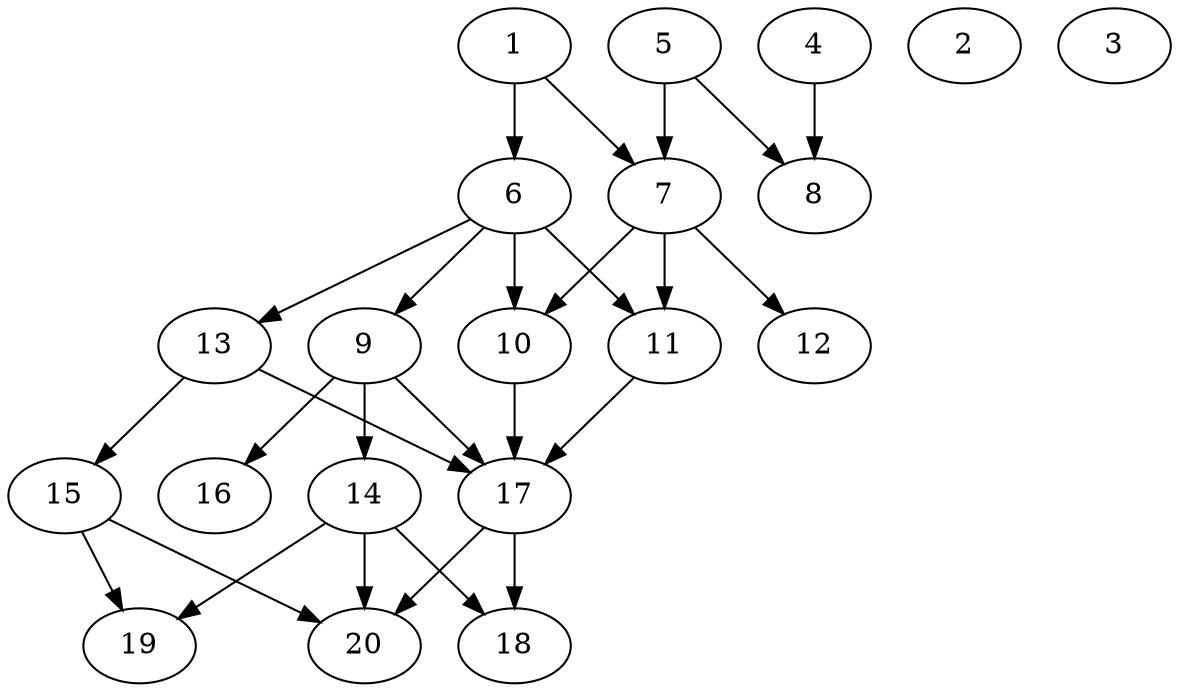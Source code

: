 // DAG automatically generated by daggen at Tue Jul 23 14:27:02 2019
// ./daggen --dot -n 20 --ccr 0.5 --fat 0.5 --regular 0.5 --density 0.7 --mindata 5242880 --maxdata 52428800 
digraph G {
  1 [size="60475392", alpha="0.16", expect_size="30237696"] 
  1 -> 6 [size ="30237696"]
  1 -> 7 [size ="30237696"]
  2 [size="82452480", alpha="0.16", expect_size="41226240"] 
  3 [size="19533824", alpha="0.00", expect_size="9766912"] 
  4 [size="67223552", alpha="0.04", expect_size="33611776"] 
  4 -> 8 [size ="33611776"]
  5 [size="83662848", alpha="0.01", expect_size="41831424"] 
  5 -> 7 [size ="41831424"]
  5 -> 8 [size ="41831424"]
  6 [size="100497408", alpha="0.07", expect_size="50248704"] 
  6 -> 9 [size ="50248704"]
  6 -> 10 [size ="50248704"]
  6 -> 11 [size ="50248704"]
  6 -> 13 [size ="50248704"]
  7 [size="87283712", alpha="0.03", expect_size="43641856"] 
  7 -> 10 [size ="43641856"]
  7 -> 11 [size ="43641856"]
  7 -> 12 [size ="43641856"]
  8 [size="53264384", alpha="0.01", expect_size="26632192"] 
  9 [size="51050496", alpha="0.19", expect_size="25525248"] 
  9 -> 14 [size ="25525248"]
  9 -> 16 [size ="25525248"]
  9 -> 17 [size ="25525248"]
  10 [size="79091712", alpha="0.12", expect_size="39545856"] 
  10 -> 17 [size ="39545856"]
  11 [size="30279680", alpha="0.18", expect_size="15139840"] 
  11 -> 17 [size ="15139840"]
  12 [size="11689984", alpha="0.15", expect_size="5844992"] 
  13 [size="87783424", alpha="0.02", expect_size="43891712"] 
  13 -> 15 [size ="43891712"]
  13 -> 17 [size ="43891712"]
  14 [size="90017792", alpha="0.03", expect_size="45008896"] 
  14 -> 18 [size ="45008896"]
  14 -> 19 [size ="45008896"]
  14 -> 20 [size ="45008896"]
  15 [size="12756992", alpha="0.15", expect_size="6378496"] 
  15 -> 19 [size ="6378496"]
  15 -> 20 [size ="6378496"]
  16 [size="16476160", alpha="0.08", expect_size="8238080"] 
  17 [size="48373760", alpha="0.08", expect_size="24186880"] 
  17 -> 18 [size ="24186880"]
  17 -> 20 [size ="24186880"]
  18 [size="62328832", alpha="0.10", expect_size="31164416"] 
  19 [size="69232640", alpha="0.08", expect_size="34616320"] 
  20 [size="65255424", alpha="0.03", expect_size="32627712"] 
}
